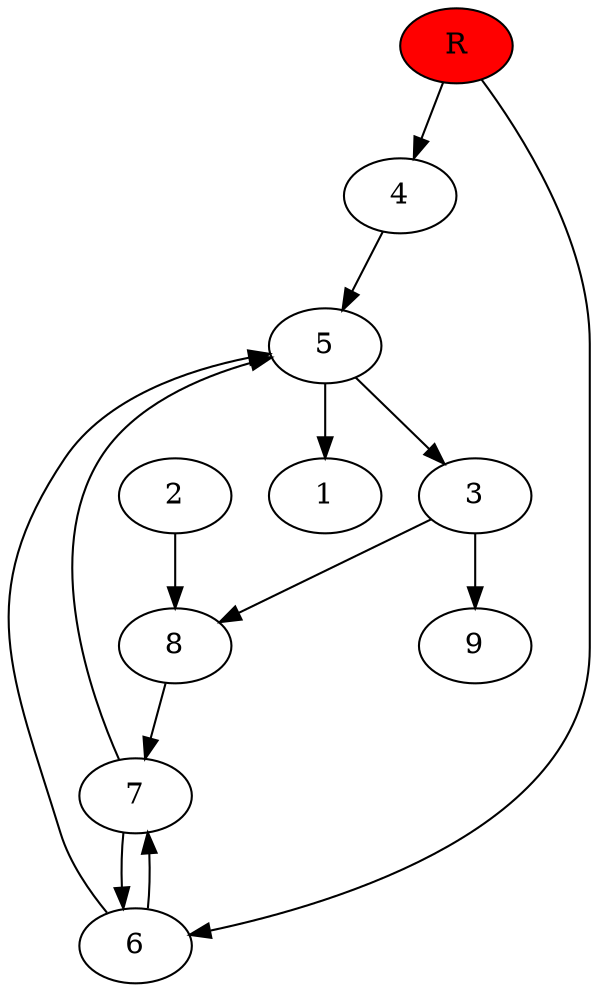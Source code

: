 digraph prb26004 {
	1
	2
	3
	4
	5
	6
	7
	8
	R [fillcolor="#ff0000" style=filled]
	2 -> 8
	3 -> 8
	3 -> 9
	4 -> 5
	5 -> 1
	5 -> 3
	6 -> 5
	6 -> 7
	7 -> 5
	7 -> 6
	8 -> 7
	R -> 4
	R -> 6
}
